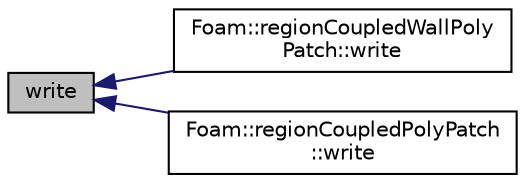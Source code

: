 digraph "write"
{
  bgcolor="transparent";
  edge [fontname="Helvetica",fontsize="10",labelfontname="Helvetica",labelfontsize="10"];
  node [fontname="Helvetica",fontsize="10",shape=record];
  rankdir="LR";
  Node1 [label="write",height=0.2,width=0.4,color="black", fillcolor="grey75", style="filled", fontcolor="black"];
  Node1 -> Node2 [dir="back",color="midnightblue",fontsize="10",style="solid",fontname="Helvetica"];
  Node2 [label="Foam::regionCoupledWallPoly\lPatch::write",height=0.2,width=0.4,color="black",URL="$a02130.html#a0941061ad5a26be83b4107d05750ace6",tooltip="Write the polyPatch data as a dictionary. "];
  Node1 -> Node3 [dir="back",color="midnightblue",fontsize="10",style="solid",fontname="Helvetica"];
  Node3 [label="Foam::regionCoupledPolyPatch\l::write",height=0.2,width=0.4,color="black",URL="$a02125.html#a0941061ad5a26be83b4107d05750ace6",tooltip="Write the polyPatch data as a dictionary. "];
}
